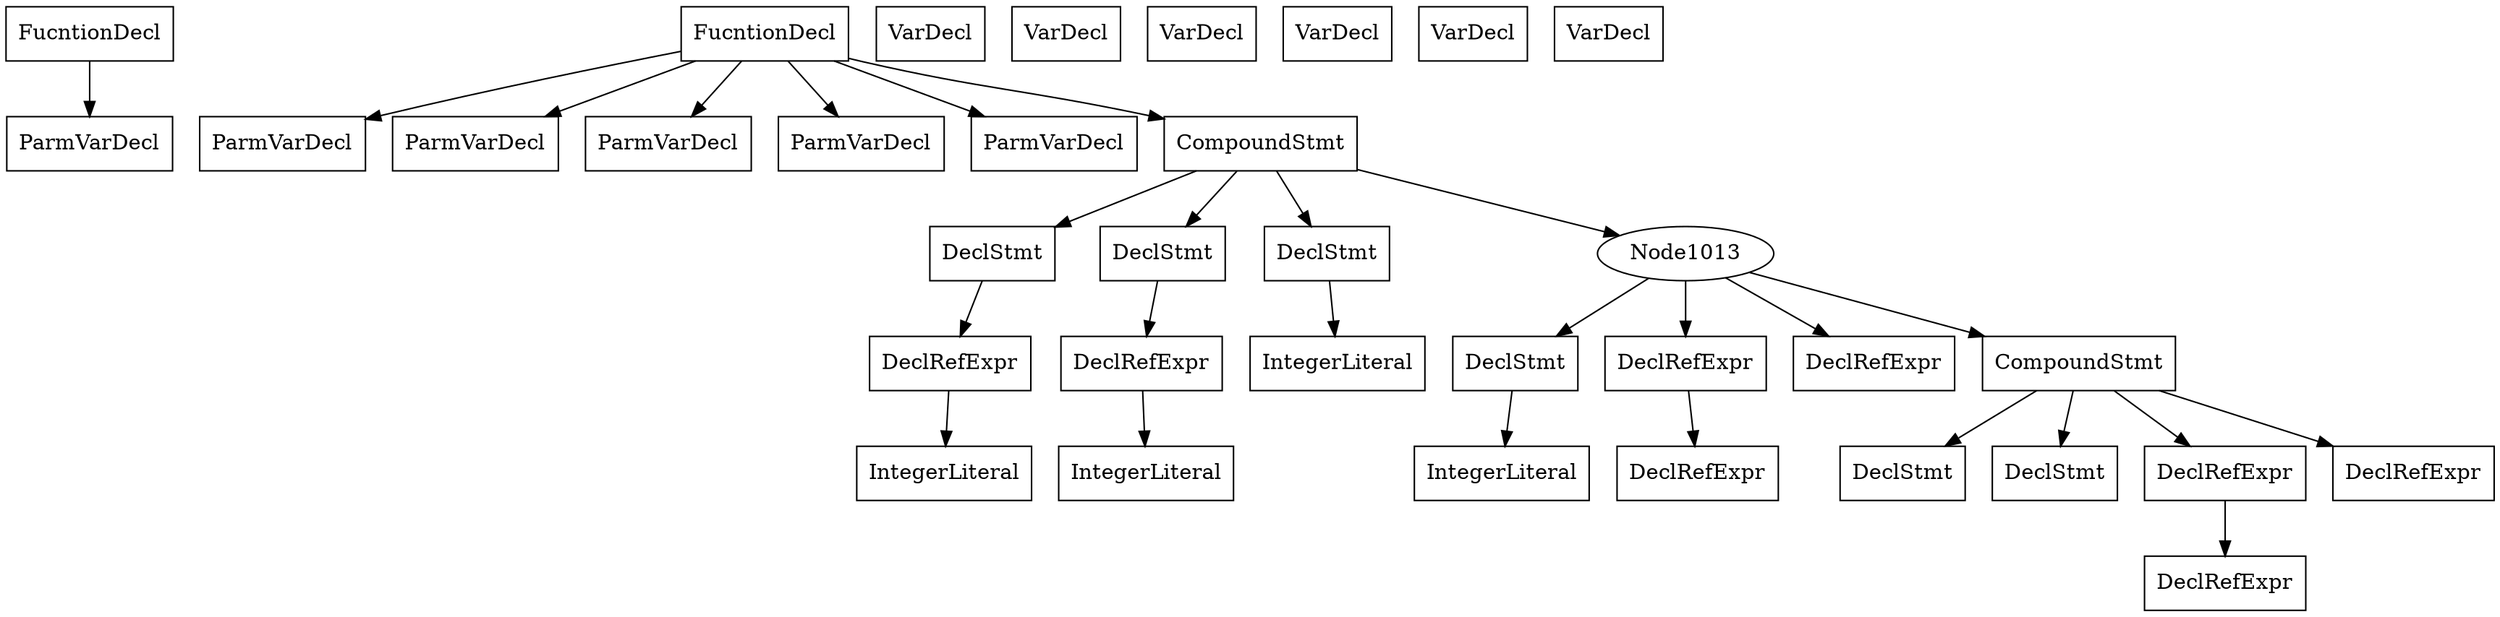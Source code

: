 digraph unnamed { 
Node1001 [ shape=record , label="FucntionDecl" , name = "get_global_id" , type = "int"];
Node1001->Node1002;
Node1002 [ shape=record , label="ParmVarDecl" , name = "a" , type = "int"];
Node1003 [ shape=record , label="FucntionDecl" , name = "matrixMul" , type = "void"];
Node1003->Node1004;
Node1003->Node1005;
Node1003->Node1006;
Node1003->Node1007;
Node1003->Node1008;
Node1003->Node1009;
Node1004 [ shape=record , label="ParmVarDecl" , name = "C" , type = "long"];
Node1005 [ shape=record , label="ParmVarDecl" , name = "B" , type = "long"];
Node1006 [ shape=record , label="ParmVarDecl" , name = "A" , type = "long"];
Node1007 [ shape=record , label="ParmVarDecl" , name = "wA" , type = "int"];
Node1008 [ shape=record , label="ParmVarDecl" , name = "wB" , type = "int"];
Node1009 [ shape=record , label="CompoundStmt" ];
Node1009->Node1010;
Node1009->Node1011;
Node1009->Node1012;
Node1009->Node1013;
Node1010 [ shape=record , label="DeclStmt" ];
Node1010->Node1014;
Node1015 [ shape=record , label="VarDecl" , name = "tx" , type = "int" , value = "VALUE" ];
Node1014 [ shape=record , label="CallExpr" ];
Node1014->Node1016;
Node1014 [ shape=record , label="DeclRefExpr" , name = "get_global_id"];
Node1016 [ shape=record , label="IntegerLiteral" , value = "0"];
Node1011 [ shape=record , label="DeclStmt" ];
Node1011->Node1017;
Node1018 [ shape=record , label="VarDecl" , name = "ty" , type = "int" , value = "VALUE" ];
Node1017 [ shape=record , label="CallExpr" ];
Node1017->Node1019;
Node1017 [ shape=record , label="DeclRefExpr" , name = "get_global_id"];
Node1019 [ shape=record , label="IntegerLiteral" , value = "0"];
Node1012 [ shape=record , label="DeclStmt" ];
Node1012->Node1020;
Node1021 [ shape=record , label="VarDecl" , name = "value" , type = "long" , value = "VALUE" ];
Node1020 [ shape=record , label="IntegerLiteral" , value = "0"];
Node1013->Node1022;
Node1013->Node1023;
Node1013->Node1024;
Node1013->Node1025;
Node1022 [ shape=record , label="DeclStmt" ];
Node1022->Node1026;
Node1027 [ shape=record , label="VarDecl" , name = "k" , type = "int" , value = "VALUE" ];
Node1026 [ shape=record , label="IntegerLiteral" , value = "0"];
Node1023 [ shape=record , label="BinaryOperator" , value = "<"];
Node1023->Node1028;
Node1023 [ shape=record , label="DeclRefExpr" , name = "k"];
Node1028 [ shape=record , label="DeclRefExpr" , name = "wA"];
Node1024 [ shape=record , label="DeclRefExpr" , name = "k"];
Node1025 [ shape=record , label="CompoundStmt" ];
Node1025->Node1029;
Node1025->Node1030;
Node1025->Node1031;
Node1025->Node1032;
Node1029 [ shape=record , label="DeclStmt" ];
Node1033 [ shape=record , label="VarDecl" , name = "As" , type = "long" , value = "VALUE" ];
Node1030 [ shape=record , label="DeclStmt" ];
Node1034 [ shape=record , label="VarDecl" , name = "Bs" , type = "long" , value = "VALUE" ];
Node1031 [ shape=record , label="BinaryOperator" , value = "+="];
Node1031->Node1035;
Node1031 [ shape=record , label="DeclRefExpr" , name = "value"];
Node1035 [ shape=record , label="DeclRefExpr" , name = "As"];
Node1032 [ shape=record , label="DeclRefExpr" , name = "Bs"];
}
